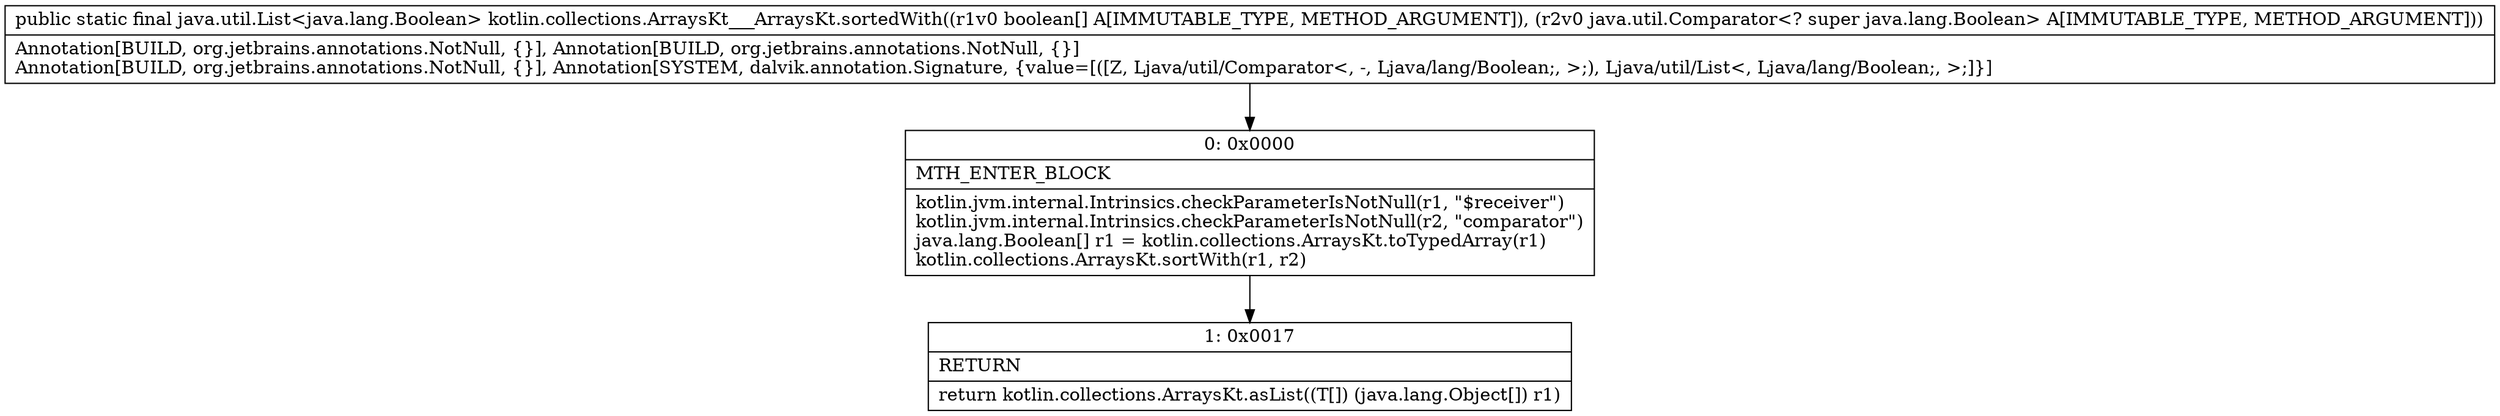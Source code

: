digraph "CFG forkotlin.collections.ArraysKt___ArraysKt.sortedWith([ZLjava\/util\/Comparator;)Ljava\/util\/List;" {
Node_0 [shape=record,label="{0\:\ 0x0000|MTH_ENTER_BLOCK\l|kotlin.jvm.internal.Intrinsics.checkParameterIsNotNull(r1, \"$receiver\")\lkotlin.jvm.internal.Intrinsics.checkParameterIsNotNull(r2, \"comparator\")\ljava.lang.Boolean[] r1 = kotlin.collections.ArraysKt.toTypedArray(r1)\lkotlin.collections.ArraysKt.sortWith(r1, r2)\l}"];
Node_1 [shape=record,label="{1\:\ 0x0017|RETURN\l|return kotlin.collections.ArraysKt.asList((T[]) (java.lang.Object[]) r1)\l}"];
MethodNode[shape=record,label="{public static final java.util.List\<java.lang.Boolean\> kotlin.collections.ArraysKt___ArraysKt.sortedWith((r1v0 boolean[] A[IMMUTABLE_TYPE, METHOD_ARGUMENT]), (r2v0 java.util.Comparator\<? super java.lang.Boolean\> A[IMMUTABLE_TYPE, METHOD_ARGUMENT]))  | Annotation[BUILD, org.jetbrains.annotations.NotNull, \{\}], Annotation[BUILD, org.jetbrains.annotations.NotNull, \{\}]\lAnnotation[BUILD, org.jetbrains.annotations.NotNull, \{\}], Annotation[SYSTEM, dalvik.annotation.Signature, \{value=[([Z, Ljava\/util\/Comparator\<, \-, Ljava\/lang\/Boolean;, \>;), Ljava\/util\/List\<, Ljava\/lang\/Boolean;, \>;]\}]\l}"];
MethodNode -> Node_0;
Node_0 -> Node_1;
}

